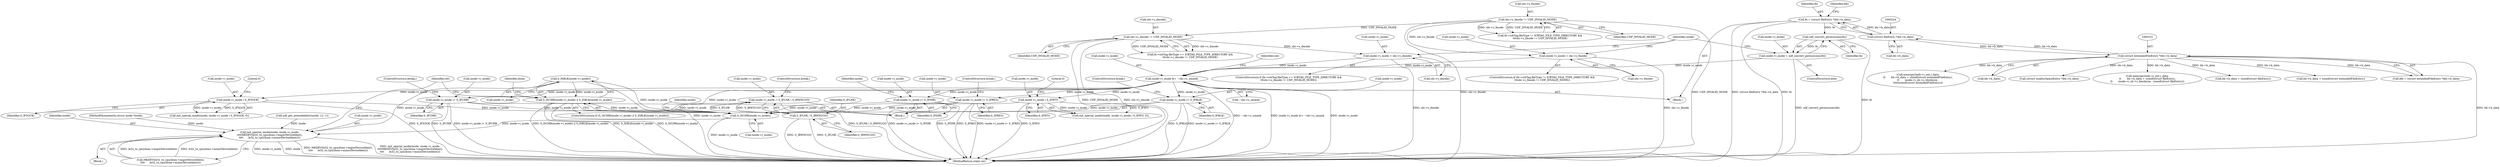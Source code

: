 digraph "0_linux_e159332b9af4b04d882dbcfe1bb0117f0a6d4b58@pointer" {
"1001185" [label="(Call,S_ISBLK(inode->i_mode))"];
"1001181" [label="(Call,S_ISCHR(inode->i_mode))"];
"1001122" [label="(Call,inode->i_mode | S_IFSOCK)"];
"1000709" [label="(Call,inode->i_mode &= ~sbi->s_umask)"];
"1000695" [label="(Call,inode->i_mode = sbi->s_dmode)"];
"1000690" [label="(Call,sbi->s_dmode != UDF_INVALID_MODE)"];
"1000668" [label="(Call,sbi->s_fmode != UDF_INVALID_MODE)"];
"1000673" [label="(Call,inode->i_mode = sbi->s_fmode)"];
"1000703" [label="(Call,inode->i_mode = udf_convert_permissions(fe))"];
"1000707" [label="(Call,udf_convert_permissions(fe))"];
"1000221" [label="(Call,fe = (struct fileEntry *)bh->b_data)"];
"1000223" [label="(Call,(struct fileEntry *)bh->b_data)"];
"1000230" [label="(Call,(struct extendedFileEntry *)bh->b_data)"];
"1001103" [label="(Call,inode->i_mode |= S_IFCHR)"];
"1001144" [label="(Call,inode->i_mode = S_IFLNK | S_IRWXUGO)"];
"1001148" [label="(Call,S_IFLNK | S_IRWXUGO)"];
"1001042" [label="(Call,inode->i_mode |= S_IFDIR)"];
"1001089" [label="(Call,inode->i_mode |= S_IFREG)"];
"1001112" [label="(Call,inode->i_mode | S_IFIFO)"];
"1001096" [label="(Call,inode->i_mode |= S_IFBLK)"];
"1001180" [label="(Call,S_ISCHR(inode->i_mode) || S_ISBLK(inode->i_mode))"];
"1001202" [label="(Call,init_special_inode(inode, inode->i_mode,\n\t\t\t\tMKDEV(le32_to_cpu(dsea->majorDeviceIdent),\n\t\t\t\t      le32_to_cpu(dsea->minorDeviceIdent))))"];
"1000694" [label="(Identifier,UDF_INVALID_MODE)"];
"1000704" [label="(Call,inode->i_mode)"];
"1000660" [label="(Call,fe->icbTag.fileType != ICBTAG_FILE_TYPE_DIRECTORY &&\n\t\t\tsbi->s_fmode != UDF_INVALID_MODE)"];
"1000436" [label="(Call,memcpy(iinfo->i_ext.i_data,\n\t\t       bh->b_data + sizeof(struct extendedFileEntry),\n\t\t       inode->i_sb->s_blocksize -\n\t\t\t\t\tsizeof(struct extendedFileEntry)))"];
"1001201" [label="(Block,)"];
"1001182" [label="(Call,inode->i_mode)"];
"1001204" [label="(Call,inode->i_mode)"];
"1001179" [label="(ControlStructure,if (S_ISCHR(inode->i_mode) || S_ISBLK(inode->i_mode)))"];
"1001123" [label="(Call,inode->i_mode)"];
"1001203" [label="(Identifier,inode)"];
"1001226" [label="(MethodReturn,static int)"];
"1001192" [label="(Identifier,dsea)"];
"1000659" [label="(ControlStructure,if (fe->icbTag.fileType != ICBTAG_FILE_TYPE_DIRECTORY &&\n\t\t\tsbi->s_fmode != UDF_INVALID_MODE))"];
"1000677" [label="(Call,sbi->s_fmode)"];
"1000107" [label="(MethodParameterIn,struct inode *inode)"];
"1000674" [label="(Call,inode->i_mode)"];
"1000225" [label="(Call,bh->b_data)"];
"1001187" [label="(Identifier,inode)"];
"1001181" [label="(Call,S_ISCHR(inode->i_mode))"];
"1001117" [label="(Literal,0)"];
"1001097" [label="(Call,inode->i_mode)"];
"1001195" [label="(Call,udf_get_extendedattr(inode, 12, 1))"];
"1000690" [label="(Call,sbi->s_dmode != UDF_INVALID_MODE)"];
"1000691" [label="(Call,sbi->s_dmode)"];
"1001149" [label="(Identifier,S_IFLNK)"];
"1000699" [label="(Call,sbi->s_dmode)"];
"1001107" [label="(Identifier,S_IFCHR)"];
"1000713" [label="(Call,~sbi->s_umask)"];
"1000696" [label="(Call,inode->i_mode)"];
"1000681" [label="(ControlStructure,if (fe->icbTag.fileType == ICBTAG_FILE_TYPE_DIRECTORY &&\n\t\t\tsbi->s_dmode != UDF_INVALID_MODE))"];
"1001207" [label="(Call,MKDEV(le32_to_cpu(dsea->majorDeviceIdent),\n\t\t\t\t      le32_to_cpu(dsea->minorDeviceIdent)))"];
"1001148" [label="(Call,S_IFLNK | S_IRWXUGO)"];
"1000709" [label="(Call,inode->i_mode &= ~sbi->s_umask)"];
"1001116" [label="(Identifier,S_IFIFO)"];
"1000703" [label="(Call,inode->i_mode = udf_convert_permissions(fe))"];
"1001108" [label="(ControlStructure,break;)"];
"1000109" [label="(Block,)"];
"1000673" [label="(Call,inode->i_mode = sbi->s_fmode)"];
"1000682" [label="(Call,fe->icbTag.fileType == ICBTAG_FILE_TYPE_DIRECTORY &&\n\t\t\tsbi->s_dmode != UDF_INVALID_MODE)"];
"1000232" [label="(Call,bh->b_data)"];
"1000669" [label="(Call,sbi->s_fmode)"];
"1001101" [label="(ControlStructure,break;)"];
"1001042" [label="(Call,inode->i_mode |= S_IFDIR)"];
"1000719" [label="(Identifier,sbi)"];
"1000707" [label="(Call,udf_convert_permissions(fe))"];
"1000702" [label="(ControlStructure,else)"];
"1001127" [label="(Literal,0)"];
"1001048" [label="(Identifier,inode)"];
"1000710" [label="(Call,inode->i_mode)"];
"1001150" [label="(Identifier,S_IRWXUGO)"];
"1001090" [label="(Call,inode->i_mode)"];
"1001113" [label="(Call,inode->i_mode)"];
"1001096" [label="(Call,inode->i_mode |= S_IFBLK)"];
"1000539" [label="(Call,(struct unallocSpaceEntry *)bh->b_data)"];
"1001180" [label="(Call,S_ISCHR(inode->i_mode) || S_ISBLK(inode->i_mode))"];
"1000222" [label="(Identifier,fe)"];
"1001120" [label="(Call,init_special_inode(inode, inode->i_mode | S_IFSOCK, 0))"];
"1001110" [label="(Call,init_special_inode(inode, inode->i_mode | S_IFIFO, 0))"];
"1001185" [label="(Call,S_ISBLK(inode->i_mode))"];
"1000492" [label="(Call,memcpy(iinfo->i_ext.i_data,\n\t\t       bh->b_data + sizeof(struct fileEntry),\n\t\t       inode->i_sb->s_blocksize - sizeof(struct fileEntry)))"];
"1000672" [label="(Identifier,UDF_INVALID_MODE)"];
"1000708" [label="(Identifier,fe)"];
"1001046" [label="(Identifier,S_IFDIR)"];
"1001089" [label="(Call,inode->i_mode |= S_IFREG)"];
"1000221" [label="(Call,fe = (struct fileEntry *)bh->b_data)"];
"1000711" [label="(Identifier,inode)"];
"1001093" [label="(Identifier,S_IFREG)"];
"1001043" [label="(Call,inode->i_mode)"];
"1000498" [label="(Call,bh->b_data + sizeof(struct fileEntry))"];
"1001145" [label="(Call,inode->i_mode)"];
"1001219" [label="(Identifier,ret)"];
"1000668" [label="(Call,sbi->s_fmode != UDF_INVALID_MODE)"];
"1001112" [label="(Call,inode->i_mode | S_IFIFO)"];
"1001028" [label="(Block,)"];
"1000695" [label="(Call,inode->i_mode = sbi->s_dmode)"];
"1001094" [label="(ControlStructure,break;)"];
"1001186" [label="(Call,inode->i_mode)"];
"1001202" [label="(Call,init_special_inode(inode, inode->i_mode,\n\t\t\t\tMKDEV(le32_to_cpu(dsea->majorDeviceIdent),\n\t\t\t\t      le32_to_cpu(dsea->minorDeviceIdent))))"];
"1001100" [label="(Identifier,S_IFBLK)"];
"1001122" [label="(Call,inode->i_mode | S_IFSOCK)"];
"1000230" [label="(Call,(struct extendedFileEntry *)bh->b_data)"];
"1001144" [label="(Call,inode->i_mode = S_IFLNK | S_IRWXUGO)"];
"1000442" [label="(Call,bh->b_data + sizeof(struct extendedFileEntry))"];
"1001104" [label="(Call,inode->i_mode)"];
"1001151" [label="(ControlStructure,break;)"];
"1001126" [label="(Identifier,S_IFSOCK)"];
"1000228" [label="(Call,efe = (struct extendedFileEntry *)bh->b_data)"];
"1000223" [label="(Call,(struct fileEntry *)bh->b_data)"];
"1001103" [label="(Call,inode->i_mode |= S_IFCHR)"];
"1000229" [label="(Identifier,efe)"];
"1001185" -> "1001180"  [label="AST: "];
"1001185" -> "1001186"  [label="CFG: "];
"1001186" -> "1001185"  [label="AST: "];
"1001180" -> "1001185"  [label="CFG: "];
"1001185" -> "1001226"  [label="DDG: inode->i_mode"];
"1001185" -> "1001180"  [label="DDG: inode->i_mode"];
"1001181" -> "1001185"  [label="DDG: inode->i_mode"];
"1001185" -> "1001202"  [label="DDG: inode->i_mode"];
"1001181" -> "1001180"  [label="AST: "];
"1001181" -> "1001182"  [label="CFG: "];
"1001182" -> "1001181"  [label="AST: "];
"1001187" -> "1001181"  [label="CFG: "];
"1001180" -> "1001181"  [label="CFG: "];
"1001181" -> "1001226"  [label="DDG: inode->i_mode"];
"1001181" -> "1001180"  [label="DDG: inode->i_mode"];
"1001122" -> "1001181"  [label="DDG: inode->i_mode"];
"1001103" -> "1001181"  [label="DDG: inode->i_mode"];
"1001144" -> "1001181"  [label="DDG: inode->i_mode"];
"1000709" -> "1001181"  [label="DDG: inode->i_mode"];
"1001042" -> "1001181"  [label="DDG: inode->i_mode"];
"1001089" -> "1001181"  [label="DDG: inode->i_mode"];
"1001112" -> "1001181"  [label="DDG: inode->i_mode"];
"1001096" -> "1001181"  [label="DDG: inode->i_mode"];
"1001181" -> "1001202"  [label="DDG: inode->i_mode"];
"1001122" -> "1001120"  [label="AST: "];
"1001122" -> "1001126"  [label="CFG: "];
"1001123" -> "1001122"  [label="AST: "];
"1001126" -> "1001122"  [label="AST: "];
"1001127" -> "1001122"  [label="CFG: "];
"1001122" -> "1001226"  [label="DDG: S_IFSOCK"];
"1001122" -> "1001120"  [label="DDG: inode->i_mode"];
"1001122" -> "1001120"  [label="DDG: S_IFSOCK"];
"1000709" -> "1001122"  [label="DDG: inode->i_mode"];
"1000709" -> "1000109"  [label="AST: "];
"1000709" -> "1000713"  [label="CFG: "];
"1000710" -> "1000709"  [label="AST: "];
"1000713" -> "1000709"  [label="AST: "];
"1000719" -> "1000709"  [label="CFG: "];
"1000709" -> "1001226"  [label="DDG: inode->i_mode &= ~sbi->s_umask"];
"1000709" -> "1001226"  [label="DDG: inode->i_mode"];
"1000709" -> "1001226"  [label="DDG: ~sbi->s_umask"];
"1000695" -> "1000709"  [label="DDG: inode->i_mode"];
"1000673" -> "1000709"  [label="DDG: inode->i_mode"];
"1000703" -> "1000709"  [label="DDG: inode->i_mode"];
"1000709" -> "1001042"  [label="DDG: inode->i_mode"];
"1000709" -> "1001089"  [label="DDG: inode->i_mode"];
"1000709" -> "1001096"  [label="DDG: inode->i_mode"];
"1000709" -> "1001103"  [label="DDG: inode->i_mode"];
"1000709" -> "1001112"  [label="DDG: inode->i_mode"];
"1000695" -> "1000681"  [label="AST: "];
"1000695" -> "1000699"  [label="CFG: "];
"1000696" -> "1000695"  [label="AST: "];
"1000699" -> "1000695"  [label="AST: "];
"1000711" -> "1000695"  [label="CFG: "];
"1000695" -> "1001226"  [label="DDG: sbi->s_dmode"];
"1000690" -> "1000695"  [label="DDG: sbi->s_dmode"];
"1000690" -> "1000682"  [label="AST: "];
"1000690" -> "1000694"  [label="CFG: "];
"1000691" -> "1000690"  [label="AST: "];
"1000694" -> "1000690"  [label="AST: "];
"1000682" -> "1000690"  [label="CFG: "];
"1000690" -> "1001226"  [label="DDG: UDF_INVALID_MODE"];
"1000690" -> "1001226"  [label="DDG: sbi->s_dmode"];
"1000690" -> "1000682"  [label="DDG: sbi->s_dmode"];
"1000690" -> "1000682"  [label="DDG: UDF_INVALID_MODE"];
"1000668" -> "1000690"  [label="DDG: UDF_INVALID_MODE"];
"1000668" -> "1000660"  [label="AST: "];
"1000668" -> "1000672"  [label="CFG: "];
"1000669" -> "1000668"  [label="AST: "];
"1000672" -> "1000668"  [label="AST: "];
"1000660" -> "1000668"  [label="CFG: "];
"1000668" -> "1001226"  [label="DDG: UDF_INVALID_MODE"];
"1000668" -> "1001226"  [label="DDG: sbi->s_fmode"];
"1000668" -> "1000660"  [label="DDG: sbi->s_fmode"];
"1000668" -> "1000660"  [label="DDG: UDF_INVALID_MODE"];
"1000668" -> "1000673"  [label="DDG: sbi->s_fmode"];
"1000673" -> "1000659"  [label="AST: "];
"1000673" -> "1000677"  [label="CFG: "];
"1000674" -> "1000673"  [label="AST: "];
"1000677" -> "1000673"  [label="AST: "];
"1000711" -> "1000673"  [label="CFG: "];
"1000673" -> "1001226"  [label="DDG: sbi->s_fmode"];
"1000703" -> "1000702"  [label="AST: "];
"1000703" -> "1000707"  [label="CFG: "];
"1000704" -> "1000703"  [label="AST: "];
"1000707" -> "1000703"  [label="AST: "];
"1000711" -> "1000703"  [label="CFG: "];
"1000703" -> "1001226"  [label="DDG: udf_convert_permissions(fe)"];
"1000707" -> "1000703"  [label="DDG: fe"];
"1000707" -> "1000708"  [label="CFG: "];
"1000708" -> "1000707"  [label="AST: "];
"1000707" -> "1001226"  [label="DDG: fe"];
"1000221" -> "1000707"  [label="DDG: fe"];
"1000221" -> "1000109"  [label="AST: "];
"1000221" -> "1000223"  [label="CFG: "];
"1000222" -> "1000221"  [label="AST: "];
"1000223" -> "1000221"  [label="AST: "];
"1000229" -> "1000221"  [label="CFG: "];
"1000221" -> "1001226"  [label="DDG: (struct fileEntry *)bh->b_data"];
"1000221" -> "1001226"  [label="DDG: fe"];
"1000223" -> "1000221"  [label="DDG: bh->b_data"];
"1000223" -> "1000225"  [label="CFG: "];
"1000224" -> "1000223"  [label="AST: "];
"1000225" -> "1000223"  [label="AST: "];
"1000230" -> "1000223"  [label="DDG: bh->b_data"];
"1000223" -> "1000230"  [label="DDG: bh->b_data"];
"1000230" -> "1000228"  [label="AST: "];
"1000230" -> "1000232"  [label="CFG: "];
"1000231" -> "1000230"  [label="AST: "];
"1000232" -> "1000230"  [label="AST: "];
"1000228" -> "1000230"  [label="CFG: "];
"1000230" -> "1001226"  [label="DDG: bh->b_data"];
"1000230" -> "1000228"  [label="DDG: bh->b_data"];
"1000230" -> "1000436"  [label="DDG: bh->b_data"];
"1000230" -> "1000442"  [label="DDG: bh->b_data"];
"1000230" -> "1000492"  [label="DDG: bh->b_data"];
"1000230" -> "1000498"  [label="DDG: bh->b_data"];
"1000230" -> "1000539"  [label="DDG: bh->b_data"];
"1001103" -> "1001028"  [label="AST: "];
"1001103" -> "1001107"  [label="CFG: "];
"1001104" -> "1001103"  [label="AST: "];
"1001107" -> "1001103"  [label="AST: "];
"1001108" -> "1001103"  [label="CFG: "];
"1001103" -> "1001226"  [label="DDG: inode->i_mode |= S_IFCHR"];
"1001103" -> "1001226"  [label="DDG: S_IFCHR"];
"1001144" -> "1001028"  [label="AST: "];
"1001144" -> "1001148"  [label="CFG: "];
"1001145" -> "1001144"  [label="AST: "];
"1001148" -> "1001144"  [label="AST: "];
"1001151" -> "1001144"  [label="CFG: "];
"1001144" -> "1001226"  [label="DDG: S_IFLNK | S_IRWXUGO"];
"1001148" -> "1001144"  [label="DDG: S_IFLNK"];
"1001148" -> "1001144"  [label="DDG: S_IRWXUGO"];
"1001148" -> "1001150"  [label="CFG: "];
"1001149" -> "1001148"  [label="AST: "];
"1001150" -> "1001148"  [label="AST: "];
"1001148" -> "1001226"  [label="DDG: S_IRWXUGO"];
"1001148" -> "1001226"  [label="DDG: S_IFLNK"];
"1001042" -> "1001028"  [label="AST: "];
"1001042" -> "1001046"  [label="CFG: "];
"1001043" -> "1001042"  [label="AST: "];
"1001046" -> "1001042"  [label="AST: "];
"1001048" -> "1001042"  [label="CFG: "];
"1001042" -> "1001226"  [label="DDG: inode->i_mode |= S_IFDIR"];
"1001042" -> "1001226"  [label="DDG: S_IFDIR"];
"1001089" -> "1001028"  [label="AST: "];
"1001089" -> "1001093"  [label="CFG: "];
"1001090" -> "1001089"  [label="AST: "];
"1001093" -> "1001089"  [label="AST: "];
"1001094" -> "1001089"  [label="CFG: "];
"1001089" -> "1001226"  [label="DDG: inode->i_mode |= S_IFREG"];
"1001089" -> "1001226"  [label="DDG: S_IFREG"];
"1001112" -> "1001110"  [label="AST: "];
"1001112" -> "1001116"  [label="CFG: "];
"1001113" -> "1001112"  [label="AST: "];
"1001116" -> "1001112"  [label="AST: "];
"1001117" -> "1001112"  [label="CFG: "];
"1001112" -> "1001226"  [label="DDG: S_IFIFO"];
"1001112" -> "1001110"  [label="DDG: inode->i_mode"];
"1001112" -> "1001110"  [label="DDG: S_IFIFO"];
"1001096" -> "1001028"  [label="AST: "];
"1001096" -> "1001100"  [label="CFG: "];
"1001097" -> "1001096"  [label="AST: "];
"1001100" -> "1001096"  [label="AST: "];
"1001101" -> "1001096"  [label="CFG: "];
"1001096" -> "1001226"  [label="DDG: S_IFBLK"];
"1001096" -> "1001226"  [label="DDG: inode->i_mode |= S_IFBLK"];
"1001180" -> "1001179"  [label="AST: "];
"1001192" -> "1001180"  [label="CFG: "];
"1001219" -> "1001180"  [label="CFG: "];
"1001180" -> "1001226"  [label="DDG: S_ISBLK(inode->i_mode)"];
"1001180" -> "1001226"  [label="DDG: S_ISCHR(inode->i_mode)"];
"1001180" -> "1001226"  [label="DDG: S_ISCHR(inode->i_mode) || S_ISBLK(inode->i_mode)"];
"1001202" -> "1001201"  [label="AST: "];
"1001202" -> "1001207"  [label="CFG: "];
"1001203" -> "1001202"  [label="AST: "];
"1001204" -> "1001202"  [label="AST: "];
"1001207" -> "1001202"  [label="AST: "];
"1001219" -> "1001202"  [label="CFG: "];
"1001202" -> "1001226"  [label="DDG: init_special_inode(inode, inode->i_mode,\n\t\t\t\tMKDEV(le32_to_cpu(dsea->majorDeviceIdent),\n\t\t\t\t      le32_to_cpu(dsea->minorDeviceIdent)))"];
"1001202" -> "1001226"  [label="DDG: inode->i_mode"];
"1001202" -> "1001226"  [label="DDG: inode"];
"1001202" -> "1001226"  [label="DDG: MKDEV(le32_to_cpu(dsea->majorDeviceIdent),\n\t\t\t\t      le32_to_cpu(dsea->minorDeviceIdent))"];
"1001195" -> "1001202"  [label="DDG: inode"];
"1000107" -> "1001202"  [label="DDG: inode"];
"1001207" -> "1001202"  [label="DDG: le32_to_cpu(dsea->majorDeviceIdent)"];
"1001207" -> "1001202"  [label="DDG: le32_to_cpu(dsea->minorDeviceIdent)"];
}
